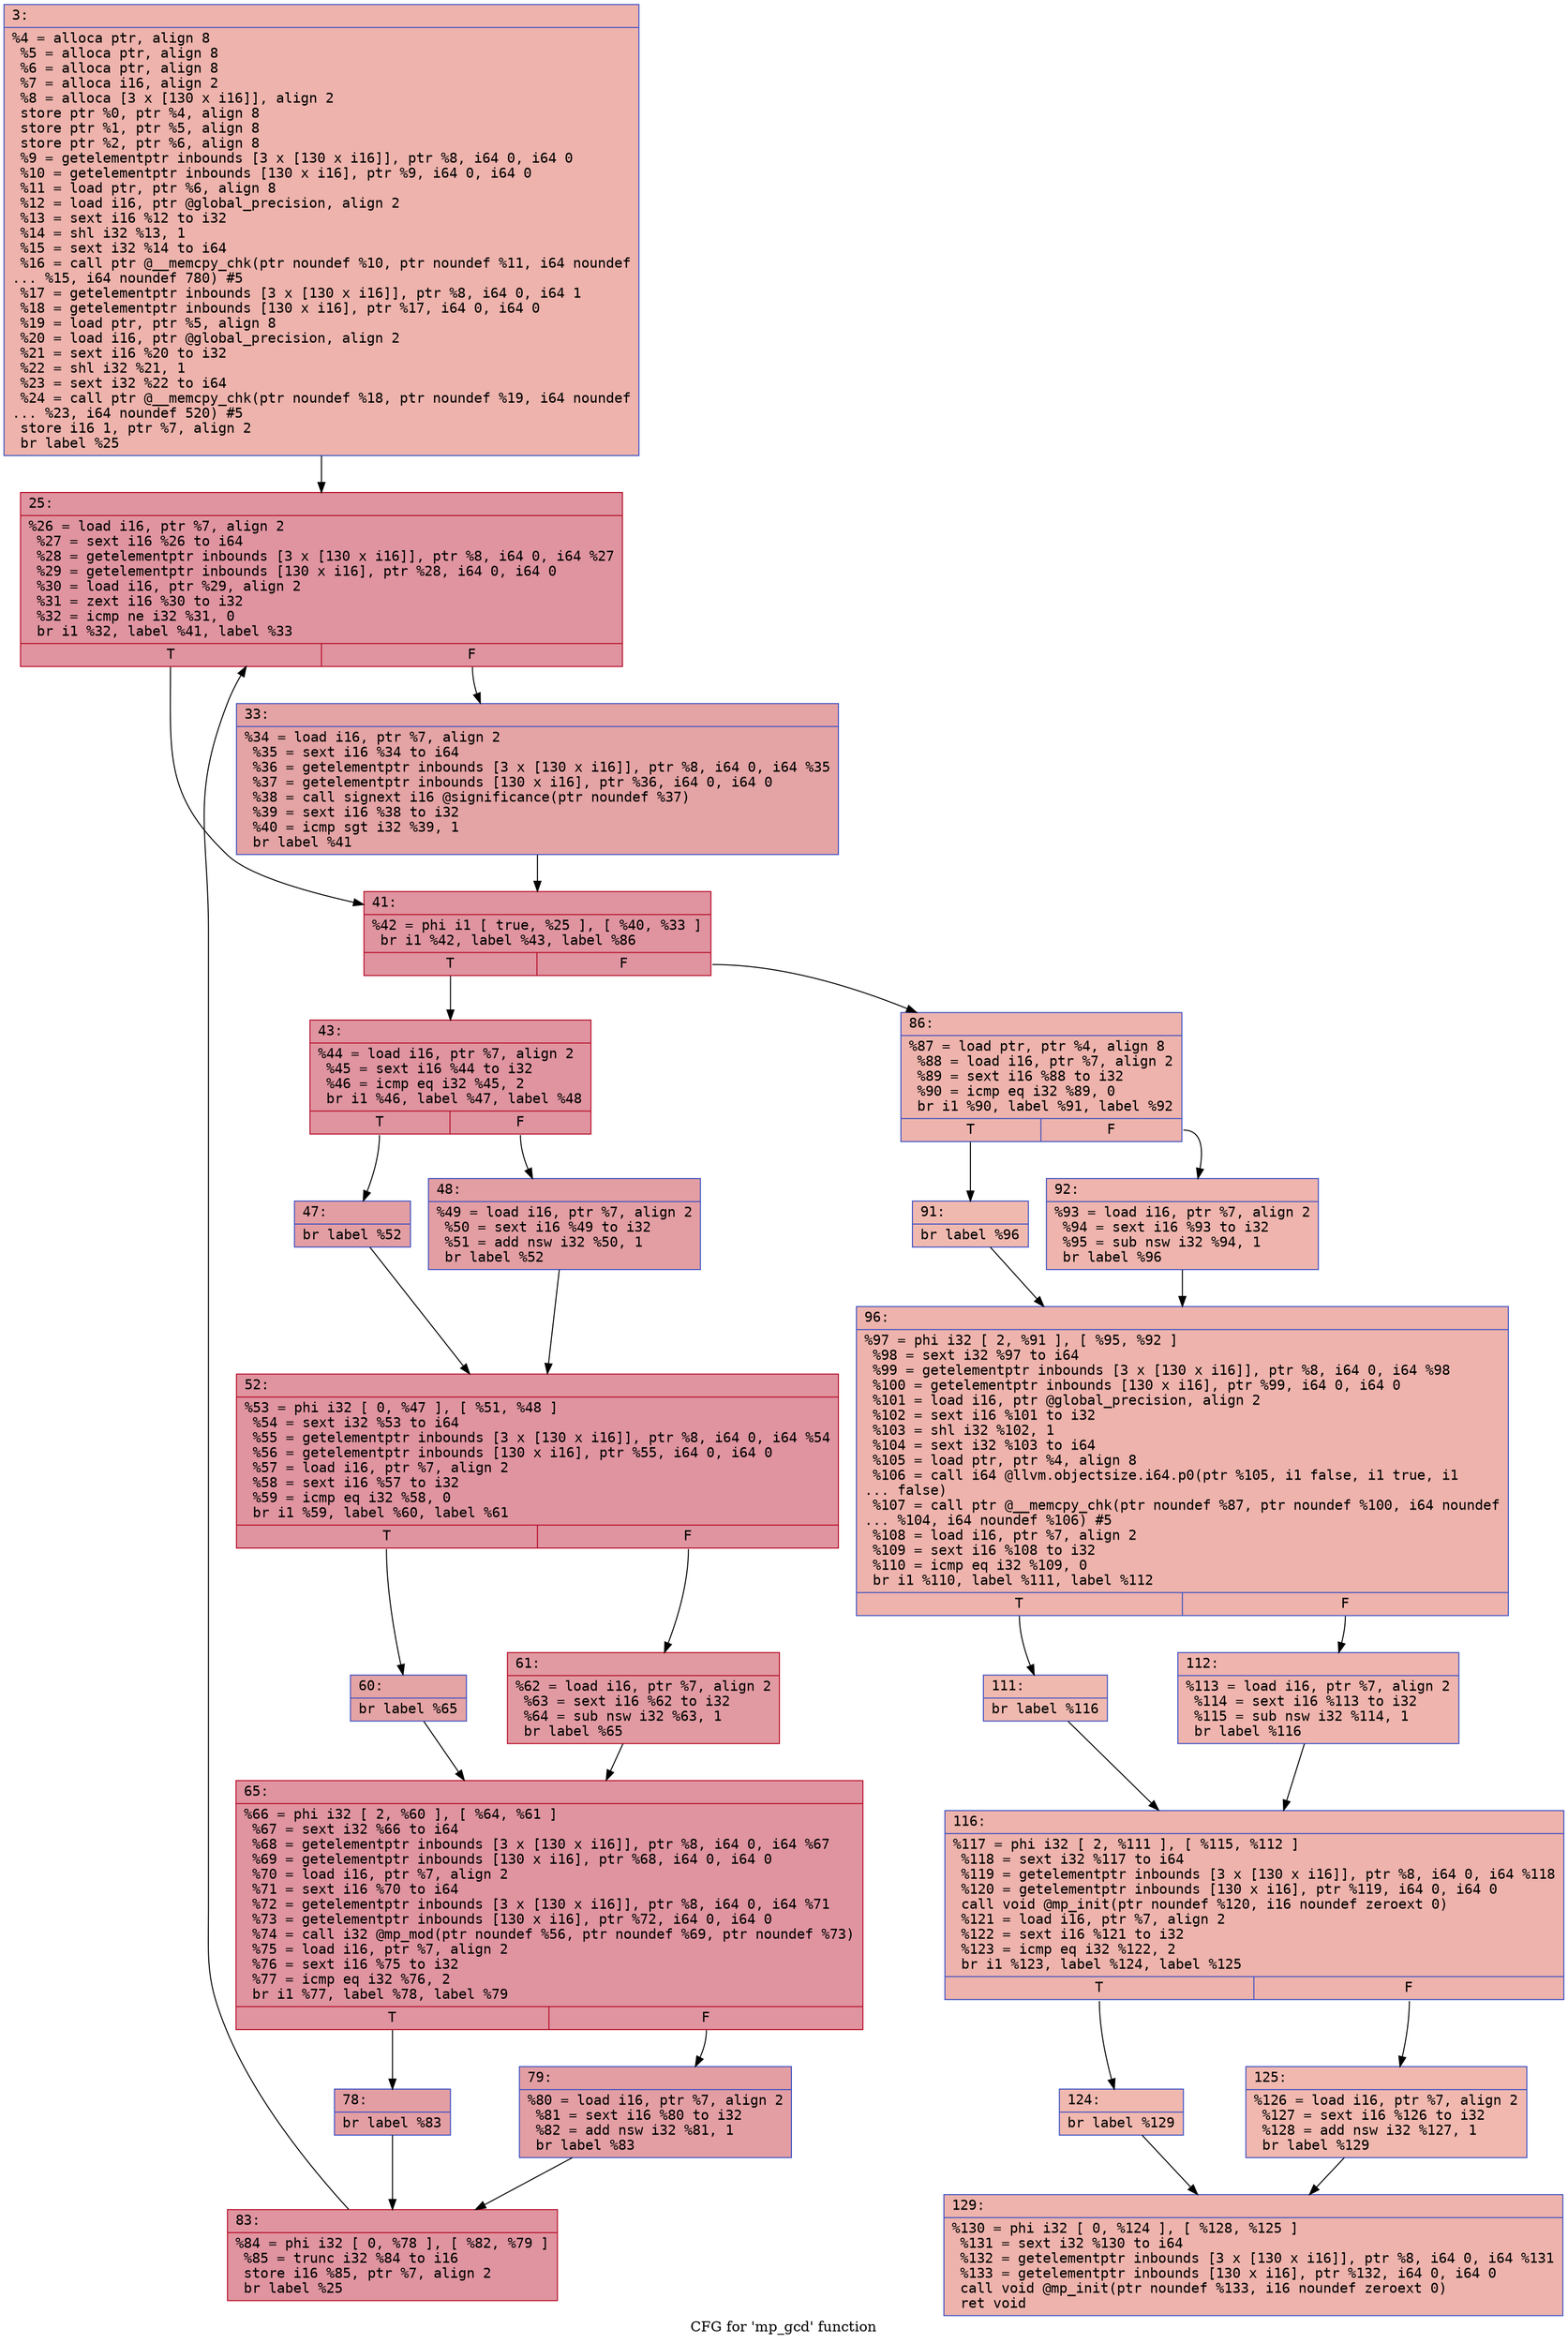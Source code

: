 digraph "CFG for 'mp_gcd' function" {
	label="CFG for 'mp_gcd' function";

	Node0x600003ba6bc0 [shape=record,color="#3d50c3ff", style=filled, fillcolor="#d6524470" fontname="Courier",label="{3:\l|  %4 = alloca ptr, align 8\l  %5 = alloca ptr, align 8\l  %6 = alloca ptr, align 8\l  %7 = alloca i16, align 2\l  %8 = alloca [3 x [130 x i16]], align 2\l  store ptr %0, ptr %4, align 8\l  store ptr %1, ptr %5, align 8\l  store ptr %2, ptr %6, align 8\l  %9 = getelementptr inbounds [3 x [130 x i16]], ptr %8, i64 0, i64 0\l  %10 = getelementptr inbounds [130 x i16], ptr %9, i64 0, i64 0\l  %11 = load ptr, ptr %6, align 8\l  %12 = load i16, ptr @global_precision, align 2\l  %13 = sext i16 %12 to i32\l  %14 = shl i32 %13, 1\l  %15 = sext i32 %14 to i64\l  %16 = call ptr @__memcpy_chk(ptr noundef %10, ptr noundef %11, i64 noundef\l... %15, i64 noundef 780) #5\l  %17 = getelementptr inbounds [3 x [130 x i16]], ptr %8, i64 0, i64 1\l  %18 = getelementptr inbounds [130 x i16], ptr %17, i64 0, i64 0\l  %19 = load ptr, ptr %5, align 8\l  %20 = load i16, ptr @global_precision, align 2\l  %21 = sext i16 %20 to i32\l  %22 = shl i32 %21, 1\l  %23 = sext i32 %22 to i64\l  %24 = call ptr @__memcpy_chk(ptr noundef %18, ptr noundef %19, i64 noundef\l... %23, i64 noundef 520) #5\l  store i16 1, ptr %7, align 2\l  br label %25\l}"];
	Node0x600003ba6bc0 -> Node0x600003ba6c10[tooltip="3 -> 25\nProbability 100.00%" ];
	Node0x600003ba6c10 [shape=record,color="#b70d28ff", style=filled, fillcolor="#b70d2870" fontname="Courier",label="{25:\l|  %26 = load i16, ptr %7, align 2\l  %27 = sext i16 %26 to i64\l  %28 = getelementptr inbounds [3 x [130 x i16]], ptr %8, i64 0, i64 %27\l  %29 = getelementptr inbounds [130 x i16], ptr %28, i64 0, i64 0\l  %30 = load i16, ptr %29, align 2\l  %31 = zext i16 %30 to i32\l  %32 = icmp ne i32 %31, 0\l  br i1 %32, label %41, label %33\l|{<s0>T|<s1>F}}"];
	Node0x600003ba6c10:s0 -> Node0x600003ba6cb0[tooltip="25 -> 41\nProbability 62.50%" ];
	Node0x600003ba6c10:s1 -> Node0x600003ba6c60[tooltip="25 -> 33\nProbability 37.50%" ];
	Node0x600003ba6c60 [shape=record,color="#3d50c3ff", style=filled, fillcolor="#c32e3170" fontname="Courier",label="{33:\l|  %34 = load i16, ptr %7, align 2\l  %35 = sext i16 %34 to i64\l  %36 = getelementptr inbounds [3 x [130 x i16]], ptr %8, i64 0, i64 %35\l  %37 = getelementptr inbounds [130 x i16], ptr %36, i64 0, i64 0\l  %38 = call signext i16 @significance(ptr noundef %37)\l  %39 = sext i16 %38 to i32\l  %40 = icmp sgt i32 %39, 1\l  br label %41\l}"];
	Node0x600003ba6c60 -> Node0x600003ba6cb0[tooltip="33 -> 41\nProbability 100.00%" ];
	Node0x600003ba6cb0 [shape=record,color="#b70d28ff", style=filled, fillcolor="#b70d2870" fontname="Courier",label="{41:\l|  %42 = phi i1 [ true, %25 ], [ %40, %33 ]\l  br i1 %42, label %43, label %86\l|{<s0>T|<s1>F}}"];
	Node0x600003ba6cb0:s0 -> Node0x600003ba6d00[tooltip="41 -> 43\nProbability 96.88%" ];
	Node0x600003ba6cb0:s1 -> Node0x600003ba7020[tooltip="41 -> 86\nProbability 3.12%" ];
	Node0x600003ba6d00 [shape=record,color="#b70d28ff", style=filled, fillcolor="#b70d2870" fontname="Courier",label="{43:\l|  %44 = load i16, ptr %7, align 2\l  %45 = sext i16 %44 to i32\l  %46 = icmp eq i32 %45, 2\l  br i1 %46, label %47, label %48\l|{<s0>T|<s1>F}}"];
	Node0x600003ba6d00:s0 -> Node0x600003ba6d50[tooltip="43 -> 47\nProbability 50.00%" ];
	Node0x600003ba6d00:s1 -> Node0x600003ba6da0[tooltip="43 -> 48\nProbability 50.00%" ];
	Node0x600003ba6d50 [shape=record,color="#3d50c3ff", style=filled, fillcolor="#be242e70" fontname="Courier",label="{47:\l|  br label %52\l}"];
	Node0x600003ba6d50 -> Node0x600003ba6df0[tooltip="47 -> 52\nProbability 100.00%" ];
	Node0x600003ba6da0 [shape=record,color="#3d50c3ff", style=filled, fillcolor="#be242e70" fontname="Courier",label="{48:\l|  %49 = load i16, ptr %7, align 2\l  %50 = sext i16 %49 to i32\l  %51 = add nsw i32 %50, 1\l  br label %52\l}"];
	Node0x600003ba6da0 -> Node0x600003ba6df0[tooltip="48 -> 52\nProbability 100.00%" ];
	Node0x600003ba6df0 [shape=record,color="#b70d28ff", style=filled, fillcolor="#b70d2870" fontname="Courier",label="{52:\l|  %53 = phi i32 [ 0, %47 ], [ %51, %48 ]\l  %54 = sext i32 %53 to i64\l  %55 = getelementptr inbounds [3 x [130 x i16]], ptr %8, i64 0, i64 %54\l  %56 = getelementptr inbounds [130 x i16], ptr %55, i64 0, i64 0\l  %57 = load i16, ptr %7, align 2\l  %58 = sext i16 %57 to i32\l  %59 = icmp eq i32 %58, 0\l  br i1 %59, label %60, label %61\l|{<s0>T|<s1>F}}"];
	Node0x600003ba6df0:s0 -> Node0x600003ba6e40[tooltip="52 -> 60\nProbability 37.50%" ];
	Node0x600003ba6df0:s1 -> Node0x600003ba6e90[tooltip="52 -> 61\nProbability 62.50%" ];
	Node0x600003ba6e40 [shape=record,color="#3d50c3ff", style=filled, fillcolor="#c32e3170" fontname="Courier",label="{60:\l|  br label %65\l}"];
	Node0x600003ba6e40 -> Node0x600003ba6ee0[tooltip="60 -> 65\nProbability 100.00%" ];
	Node0x600003ba6e90 [shape=record,color="#b70d28ff", style=filled, fillcolor="#bb1b2c70" fontname="Courier",label="{61:\l|  %62 = load i16, ptr %7, align 2\l  %63 = sext i16 %62 to i32\l  %64 = sub nsw i32 %63, 1\l  br label %65\l}"];
	Node0x600003ba6e90 -> Node0x600003ba6ee0[tooltip="61 -> 65\nProbability 100.00%" ];
	Node0x600003ba6ee0 [shape=record,color="#b70d28ff", style=filled, fillcolor="#b70d2870" fontname="Courier",label="{65:\l|  %66 = phi i32 [ 2, %60 ], [ %64, %61 ]\l  %67 = sext i32 %66 to i64\l  %68 = getelementptr inbounds [3 x [130 x i16]], ptr %8, i64 0, i64 %67\l  %69 = getelementptr inbounds [130 x i16], ptr %68, i64 0, i64 0\l  %70 = load i16, ptr %7, align 2\l  %71 = sext i16 %70 to i64\l  %72 = getelementptr inbounds [3 x [130 x i16]], ptr %8, i64 0, i64 %71\l  %73 = getelementptr inbounds [130 x i16], ptr %72, i64 0, i64 0\l  %74 = call i32 @mp_mod(ptr noundef %56, ptr noundef %69, ptr noundef %73)\l  %75 = load i16, ptr %7, align 2\l  %76 = sext i16 %75 to i32\l  %77 = icmp eq i32 %76, 2\l  br i1 %77, label %78, label %79\l|{<s0>T|<s1>F}}"];
	Node0x600003ba6ee0:s0 -> Node0x600003ba6f30[tooltip="65 -> 78\nProbability 50.00%" ];
	Node0x600003ba6ee0:s1 -> Node0x600003ba6f80[tooltip="65 -> 79\nProbability 50.00%" ];
	Node0x600003ba6f30 [shape=record,color="#3d50c3ff", style=filled, fillcolor="#be242e70" fontname="Courier",label="{78:\l|  br label %83\l}"];
	Node0x600003ba6f30 -> Node0x600003ba6fd0[tooltip="78 -> 83\nProbability 100.00%" ];
	Node0x600003ba6f80 [shape=record,color="#3d50c3ff", style=filled, fillcolor="#be242e70" fontname="Courier",label="{79:\l|  %80 = load i16, ptr %7, align 2\l  %81 = sext i16 %80 to i32\l  %82 = add nsw i32 %81, 1\l  br label %83\l}"];
	Node0x600003ba6f80 -> Node0x600003ba6fd0[tooltip="79 -> 83\nProbability 100.00%" ];
	Node0x600003ba6fd0 [shape=record,color="#b70d28ff", style=filled, fillcolor="#b70d2870" fontname="Courier",label="{83:\l|  %84 = phi i32 [ 0, %78 ], [ %82, %79 ]\l  %85 = trunc i32 %84 to i16\l  store i16 %85, ptr %7, align 2\l  br label %25\l}"];
	Node0x600003ba6fd0 -> Node0x600003ba6c10[tooltip="83 -> 25\nProbability 100.00%" ];
	Node0x600003ba7020 [shape=record,color="#3d50c3ff", style=filled, fillcolor="#d6524470" fontname="Courier",label="{86:\l|  %87 = load ptr, ptr %4, align 8\l  %88 = load i16, ptr %7, align 2\l  %89 = sext i16 %88 to i32\l  %90 = icmp eq i32 %89, 0\l  br i1 %90, label %91, label %92\l|{<s0>T|<s1>F}}"];
	Node0x600003ba7020:s0 -> Node0x600003ba7070[tooltip="86 -> 91\nProbability 37.50%" ];
	Node0x600003ba7020:s1 -> Node0x600003ba70c0[tooltip="86 -> 92\nProbability 62.50%" ];
	Node0x600003ba7070 [shape=record,color="#3d50c3ff", style=filled, fillcolor="#de614d70" fontname="Courier",label="{91:\l|  br label %96\l}"];
	Node0x600003ba7070 -> Node0x600003ba7110[tooltip="91 -> 96\nProbability 100.00%" ];
	Node0x600003ba70c0 [shape=record,color="#3d50c3ff", style=filled, fillcolor="#d8564670" fontname="Courier",label="{92:\l|  %93 = load i16, ptr %7, align 2\l  %94 = sext i16 %93 to i32\l  %95 = sub nsw i32 %94, 1\l  br label %96\l}"];
	Node0x600003ba70c0 -> Node0x600003ba7110[tooltip="92 -> 96\nProbability 100.00%" ];
	Node0x600003ba7110 [shape=record,color="#3d50c3ff", style=filled, fillcolor="#d6524470" fontname="Courier",label="{96:\l|  %97 = phi i32 [ 2, %91 ], [ %95, %92 ]\l  %98 = sext i32 %97 to i64\l  %99 = getelementptr inbounds [3 x [130 x i16]], ptr %8, i64 0, i64 %98\l  %100 = getelementptr inbounds [130 x i16], ptr %99, i64 0, i64 0\l  %101 = load i16, ptr @global_precision, align 2\l  %102 = sext i16 %101 to i32\l  %103 = shl i32 %102, 1\l  %104 = sext i32 %103 to i64\l  %105 = load ptr, ptr %4, align 8\l  %106 = call i64 @llvm.objectsize.i64.p0(ptr %105, i1 false, i1 true, i1\l... false)\l  %107 = call ptr @__memcpy_chk(ptr noundef %87, ptr noundef %100, i64 noundef\l... %104, i64 noundef %106) #5\l  %108 = load i16, ptr %7, align 2\l  %109 = sext i16 %108 to i32\l  %110 = icmp eq i32 %109, 0\l  br i1 %110, label %111, label %112\l|{<s0>T|<s1>F}}"];
	Node0x600003ba7110:s0 -> Node0x600003ba7160[tooltip="96 -> 111\nProbability 37.50%" ];
	Node0x600003ba7110:s1 -> Node0x600003ba71b0[tooltip="96 -> 112\nProbability 62.50%" ];
	Node0x600003ba7160 [shape=record,color="#3d50c3ff", style=filled, fillcolor="#de614d70" fontname="Courier",label="{111:\l|  br label %116\l}"];
	Node0x600003ba7160 -> Node0x600003ba7200[tooltip="111 -> 116\nProbability 100.00%" ];
	Node0x600003ba71b0 [shape=record,color="#3d50c3ff", style=filled, fillcolor="#d8564670" fontname="Courier",label="{112:\l|  %113 = load i16, ptr %7, align 2\l  %114 = sext i16 %113 to i32\l  %115 = sub nsw i32 %114, 1\l  br label %116\l}"];
	Node0x600003ba71b0 -> Node0x600003ba7200[tooltip="112 -> 116\nProbability 100.00%" ];
	Node0x600003ba7200 [shape=record,color="#3d50c3ff", style=filled, fillcolor="#d6524470" fontname="Courier",label="{116:\l|  %117 = phi i32 [ 2, %111 ], [ %115, %112 ]\l  %118 = sext i32 %117 to i64\l  %119 = getelementptr inbounds [3 x [130 x i16]], ptr %8, i64 0, i64 %118\l  %120 = getelementptr inbounds [130 x i16], ptr %119, i64 0, i64 0\l  call void @mp_init(ptr noundef %120, i16 noundef zeroext 0)\l  %121 = load i16, ptr %7, align 2\l  %122 = sext i16 %121 to i32\l  %123 = icmp eq i32 %122, 2\l  br i1 %123, label %124, label %125\l|{<s0>T|<s1>F}}"];
	Node0x600003ba7200:s0 -> Node0x600003ba7250[tooltip="116 -> 124\nProbability 50.00%" ];
	Node0x600003ba7200:s1 -> Node0x600003ba72a0[tooltip="116 -> 125\nProbability 50.00%" ];
	Node0x600003ba7250 [shape=record,color="#3d50c3ff", style=filled, fillcolor="#dc5d4a70" fontname="Courier",label="{124:\l|  br label %129\l}"];
	Node0x600003ba7250 -> Node0x600003ba72f0[tooltip="124 -> 129\nProbability 100.00%" ];
	Node0x600003ba72a0 [shape=record,color="#3d50c3ff", style=filled, fillcolor="#dc5d4a70" fontname="Courier",label="{125:\l|  %126 = load i16, ptr %7, align 2\l  %127 = sext i16 %126 to i32\l  %128 = add nsw i32 %127, 1\l  br label %129\l}"];
	Node0x600003ba72a0 -> Node0x600003ba72f0[tooltip="125 -> 129\nProbability 100.00%" ];
	Node0x600003ba72f0 [shape=record,color="#3d50c3ff", style=filled, fillcolor="#d6524470" fontname="Courier",label="{129:\l|  %130 = phi i32 [ 0, %124 ], [ %128, %125 ]\l  %131 = sext i32 %130 to i64\l  %132 = getelementptr inbounds [3 x [130 x i16]], ptr %8, i64 0, i64 %131\l  %133 = getelementptr inbounds [130 x i16], ptr %132, i64 0, i64 0\l  call void @mp_init(ptr noundef %133, i16 noundef zeroext 0)\l  ret void\l}"];
}
